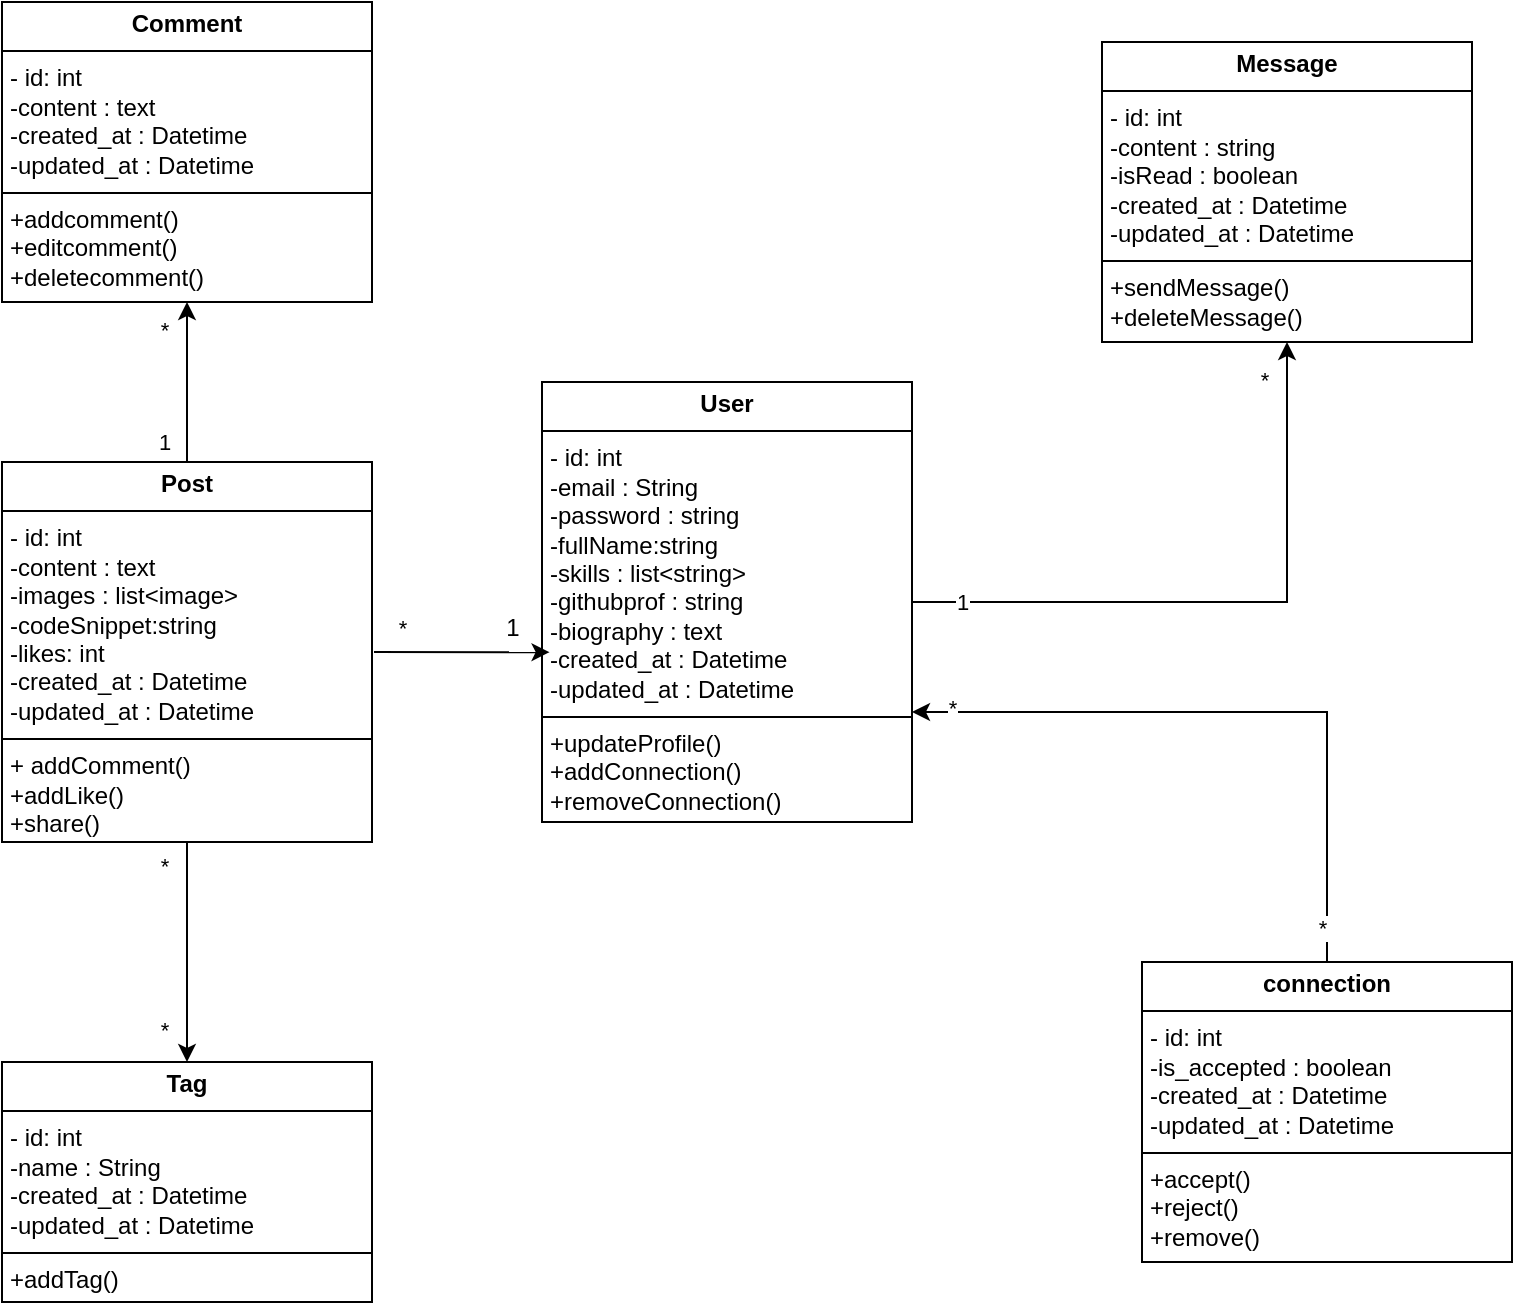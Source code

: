 <mxfile version="26.0.16">
  <diagram name="Page-1" id="zjz1VW1G4PJF0TLnM23w">
    <mxGraphModel dx="744" dy="1846" grid="1" gridSize="10" guides="1" tooltips="1" connect="1" arrows="1" fold="1" page="1" pageScale="1" pageWidth="850" pageHeight="1100" math="0" shadow="0">
      <root>
        <mxCell id="0" />
        <mxCell id="1" parent="0" />
        <mxCell id="TDN5ABYLrMyg_Qco41y6-17" style="edgeStyle=orthogonalEdgeStyle;rounded=0;orthogonalLoop=1;jettySize=auto;html=1;exitX=1;exitY=0.5;exitDx=0;exitDy=0;entryX=0.5;entryY=1;entryDx=0;entryDy=0;" edge="1" parent="1" source="TDN5ABYLrMyg_Qco41y6-1" target="TDN5ABYLrMyg_Qco41y6-6">
          <mxGeometry relative="1" as="geometry" />
        </mxCell>
        <mxCell id="TDN5ABYLrMyg_Qco41y6-25" value="1" style="edgeLabel;html=1;align=center;verticalAlign=middle;resizable=0;points=[];" vertex="1" connectable="0" parent="TDN5ABYLrMyg_Qco41y6-17">
          <mxGeometry x="-0.844" relative="1" as="geometry">
            <mxPoint as="offset" />
          </mxGeometry>
        </mxCell>
        <mxCell id="TDN5ABYLrMyg_Qco41y6-26" value="*" style="edgeLabel;html=1;align=center;verticalAlign=middle;resizable=0;points=[];" vertex="1" connectable="0" parent="TDN5ABYLrMyg_Qco41y6-17">
          <mxGeometry x="0.884" y="2" relative="1" as="geometry">
            <mxPoint x="-10" as="offset" />
          </mxGeometry>
        </mxCell>
        <mxCell id="TDN5ABYLrMyg_Qco41y6-1" value="&lt;p style=&quot;margin:0px;margin-top:4px;text-align:center;&quot;&gt;&lt;b&gt;User&lt;/b&gt;&lt;/p&gt;&lt;hr size=&quot;1&quot; style=&quot;border-style:solid;&quot;&gt;&lt;p style=&quot;margin:0px;margin-left:4px;&quot;&gt;- id: int&lt;/p&gt;&lt;p style=&quot;margin:0px;margin-left:4px;&quot;&gt;-email : String&lt;/p&gt;&lt;p style=&quot;margin:0px;margin-left:4px;&quot;&gt;-password : string&lt;/p&gt;&lt;p style=&quot;margin:0px;margin-left:4px;&quot;&gt;-fullName:string&lt;/p&gt;&lt;p style=&quot;margin:0px;margin-left:4px;&quot;&gt;-skills : list&amp;lt;string&amp;gt;&lt;/p&gt;&lt;p style=&quot;margin:0px;margin-left:4px;&quot;&gt;-githubprof : string&lt;/p&gt;&lt;p style=&quot;margin:0px;margin-left:4px;&quot;&gt;-biography : text&lt;/p&gt;&lt;p style=&quot;margin:0px;margin-left:4px;&quot;&gt;-created_at : Datetime&lt;/p&gt;&lt;p style=&quot;margin:0px;margin-left:4px;&quot;&gt;-updated_at : Datetime&lt;/p&gt;&lt;hr size=&quot;1&quot; style=&quot;border-style:solid;&quot;&gt;&lt;p style=&quot;margin:0px;margin-left:4px;&quot;&gt;&lt;span style=&quot;background-color: transparent; color: light-dark(rgb(0, 0, 0), rgb(255, 255, 255));&quot;&gt;+updateProfile()&lt;/span&gt;&lt;/p&gt;&lt;p style=&quot;margin:0px;margin-left:4px;&quot;&gt;+addConnection()&lt;/p&gt;&lt;p style=&quot;margin:0px;margin-left:4px;&quot;&gt;+removeConnection()&lt;/p&gt;" style="verticalAlign=top;align=left;overflow=fill;html=1;whiteSpace=wrap;" vertex="1" parent="1">
          <mxGeometry x="270" y="140" width="185" height="220" as="geometry" />
        </mxCell>
        <mxCell id="TDN5ABYLrMyg_Qco41y6-8" style="edgeStyle=orthogonalEdgeStyle;rounded=0;orthogonalLoop=1;jettySize=auto;html=1;exitX=0.5;exitY=0;exitDx=0;exitDy=0;entryX=0.5;entryY=1;entryDx=0;entryDy=0;" edge="1" parent="1" source="TDN5ABYLrMyg_Qco41y6-2" target="TDN5ABYLrMyg_Qco41y6-7">
          <mxGeometry relative="1" as="geometry" />
        </mxCell>
        <mxCell id="TDN5ABYLrMyg_Qco41y6-9" value="1" style="edgeLabel;html=1;align=center;verticalAlign=middle;resizable=0;points=[];" vertex="1" connectable="0" parent="TDN5ABYLrMyg_Qco41y6-8">
          <mxGeometry x="-0.732" y="-1" relative="1" as="geometry">
            <mxPoint x="-13" as="offset" />
          </mxGeometry>
        </mxCell>
        <mxCell id="TDN5ABYLrMyg_Qco41y6-10" value="*" style="edgeLabel;html=1;align=center;verticalAlign=middle;resizable=0;points=[];" vertex="1" connectable="0" parent="TDN5ABYLrMyg_Qco41y6-8">
          <mxGeometry x="0.661" y="1" relative="1" as="geometry">
            <mxPoint x="-11" as="offset" />
          </mxGeometry>
        </mxCell>
        <mxCell id="TDN5ABYLrMyg_Qco41y6-13" style="edgeStyle=orthogonalEdgeStyle;rounded=0;orthogonalLoop=1;jettySize=auto;html=1;exitX=0.5;exitY=1;exitDx=0;exitDy=0;" edge="1" parent="1" source="TDN5ABYLrMyg_Qco41y6-2" target="TDN5ABYLrMyg_Qco41y6-3">
          <mxGeometry relative="1" as="geometry" />
        </mxCell>
        <mxCell id="TDN5ABYLrMyg_Qco41y6-20" value="*" style="edgeLabel;html=1;align=center;verticalAlign=middle;resizable=0;points=[];" vertex="1" connectable="0" parent="TDN5ABYLrMyg_Qco41y6-13">
          <mxGeometry x="0.711" relative="1" as="geometry">
            <mxPoint x="-12" as="offset" />
          </mxGeometry>
        </mxCell>
        <mxCell id="TDN5ABYLrMyg_Qco41y6-21" value="*" style="edgeLabel;html=1;align=center;verticalAlign=middle;resizable=0;points=[];" vertex="1" connectable="0" parent="TDN5ABYLrMyg_Qco41y6-13">
          <mxGeometry x="-0.786" relative="1" as="geometry">
            <mxPoint x="-12" as="offset" />
          </mxGeometry>
        </mxCell>
        <mxCell id="TDN5ABYLrMyg_Qco41y6-2" value="&lt;p style=&quot;margin:0px;margin-top:4px;text-align:center;&quot;&gt;&lt;b&gt;Post&lt;/b&gt;&lt;/p&gt;&lt;hr size=&quot;1&quot; style=&quot;border-style:solid;&quot;&gt;&lt;p style=&quot;margin:0px;margin-left:4px;&quot;&gt;- id: int&lt;/p&gt;&lt;p style=&quot;margin:0px;margin-left:4px;&quot;&gt;-content : text&lt;/p&gt;&lt;p style=&quot;margin:0px;margin-left:4px;&quot;&gt;-images : list&amp;lt;image&amp;gt;&lt;/p&gt;&lt;p style=&quot;margin:0px;margin-left:4px;&quot;&gt;-codeSnippet:string&lt;/p&gt;&lt;p style=&quot;margin:0px;margin-left:4px;&quot;&gt;-likes: int&lt;/p&gt;&lt;p style=&quot;margin:0px;margin-left:4px;&quot;&gt;-created_at : Datetime&lt;/p&gt;&lt;p style=&quot;margin:0px;margin-left:4px;&quot;&gt;-updated_at : Datetime&lt;/p&gt;&lt;hr size=&quot;1&quot; style=&quot;border-style:solid;&quot;&gt;&lt;p style=&quot;margin:0px;margin-left:4px;&quot;&gt;+ addComment()&lt;/p&gt;&lt;p style=&quot;margin:0px;margin-left:4px;&quot;&gt;+addLike()&lt;/p&gt;&lt;p style=&quot;margin:0px;margin-left:4px;&quot;&gt;+share()&lt;/p&gt;&lt;p style=&quot;margin:0px;margin-left:4px;&quot;&gt;+delete()&lt;/p&gt;" style="verticalAlign=top;align=left;overflow=fill;html=1;whiteSpace=wrap;" vertex="1" parent="1">
          <mxGeometry y="180" width="185" height="190" as="geometry" />
        </mxCell>
        <mxCell id="TDN5ABYLrMyg_Qco41y6-3" value="&lt;p style=&quot;margin:0px;margin-top:4px;text-align:center;&quot;&gt;&lt;b&gt;Tag&lt;/b&gt;&lt;/p&gt;&lt;hr size=&quot;1&quot; style=&quot;border-style:solid;&quot;&gt;&lt;p style=&quot;margin:0px;margin-left:4px;&quot;&gt;- id: int&lt;/p&gt;&lt;p style=&quot;margin:0px;margin-left:4px;&quot;&gt;-name : String&lt;/p&gt;&lt;p style=&quot;margin:0px;margin-left:4px;&quot;&gt;-created_at : Datetime&lt;/p&gt;&lt;p style=&quot;margin:0px;margin-left:4px;&quot;&gt;-updated_at : Datetime&lt;/p&gt;&lt;hr size=&quot;1&quot; style=&quot;border-style:solid;&quot;&gt;&lt;p style=&quot;margin:0px;margin-left:4px;&quot;&gt;&lt;span style=&quot;background-color: transparent; color: light-dark(rgb(0, 0, 0), rgb(255, 255, 255));&quot;&gt;+addTag()&lt;/span&gt;&lt;/p&gt;&lt;p style=&quot;margin:0px;margin-left:4px;&quot;&gt;&lt;br&gt;&lt;/p&gt;" style="verticalAlign=top;align=left;overflow=fill;html=1;whiteSpace=wrap;" vertex="1" parent="1">
          <mxGeometry y="480" width="185" height="120" as="geometry" />
        </mxCell>
        <mxCell id="TDN5ABYLrMyg_Qco41y6-16" style="edgeStyle=orthogonalEdgeStyle;rounded=0;orthogonalLoop=1;jettySize=auto;html=1;exitX=0.5;exitY=0;exitDx=0;exitDy=0;entryX=1;entryY=0.75;entryDx=0;entryDy=0;" edge="1" parent="1" source="TDN5ABYLrMyg_Qco41y6-5" target="TDN5ABYLrMyg_Qco41y6-1">
          <mxGeometry relative="1" as="geometry" />
        </mxCell>
        <mxCell id="TDN5ABYLrMyg_Qco41y6-23" value="*" style="edgeLabel;html=1;align=center;verticalAlign=middle;resizable=0;points=[];" vertex="1" connectable="0" parent="TDN5ABYLrMyg_Qco41y6-16">
          <mxGeometry x="-0.894" y="3" relative="1" as="geometry">
            <mxPoint as="offset" />
          </mxGeometry>
        </mxCell>
        <mxCell id="TDN5ABYLrMyg_Qco41y6-24" value="*" style="edgeLabel;html=1;align=center;verticalAlign=middle;resizable=0;points=[];" vertex="1" connectable="0" parent="TDN5ABYLrMyg_Qco41y6-16">
          <mxGeometry x="0.88" y="-2" relative="1" as="geometry">
            <mxPoint as="offset" />
          </mxGeometry>
        </mxCell>
        <mxCell id="TDN5ABYLrMyg_Qco41y6-5" value="&lt;p style=&quot;margin:0px;margin-top:4px;text-align:center;&quot;&gt;&lt;b&gt;connection&lt;/b&gt;&lt;/p&gt;&lt;hr size=&quot;1&quot; style=&quot;border-style:solid;&quot;&gt;&lt;p style=&quot;margin:0px;margin-left:4px;&quot;&gt;- id: int&lt;/p&gt;&lt;p style=&quot;margin:0px;margin-left:4px;&quot;&gt;-is_accepted : boolean&lt;/p&gt;&lt;p style=&quot;margin:0px;margin-left:4px;&quot;&gt;-created_at : Datetime&lt;/p&gt;&lt;p style=&quot;margin:0px;margin-left:4px;&quot;&gt;-updated_at : Datetime&lt;/p&gt;&lt;hr size=&quot;1&quot; style=&quot;border-style:solid;&quot;&gt;&lt;p style=&quot;margin:0px;margin-left:4px;&quot;&gt;&lt;span style=&quot;background-color: transparent; color: light-dark(rgb(0, 0, 0), rgb(255, 255, 255));&quot;&gt;+accept()&lt;/span&gt;&lt;/p&gt;&lt;p style=&quot;margin:0px;margin-left:4px;&quot;&gt;&lt;span style=&quot;background-color: transparent; color: light-dark(rgb(0, 0, 0), rgb(255, 255, 255));&quot;&gt;+reject()&lt;/span&gt;&lt;/p&gt;&lt;p style=&quot;margin:0px;margin-left:4px;&quot;&gt;&lt;span style=&quot;background-color: transparent; color: light-dark(rgb(0, 0, 0), rgb(255, 255, 255));&quot;&gt;+remove()&lt;/span&gt;&lt;/p&gt;&lt;p style=&quot;margin:0px;margin-left:4px;&quot;&gt;&lt;br&gt;&lt;/p&gt;" style="verticalAlign=top;align=left;overflow=fill;html=1;whiteSpace=wrap;" vertex="1" parent="1">
          <mxGeometry x="570" y="430" width="185" height="150" as="geometry" />
        </mxCell>
        <mxCell id="TDN5ABYLrMyg_Qco41y6-6" value="&lt;p style=&quot;margin:0px;margin-top:4px;text-align:center;&quot;&gt;&lt;b&gt;Message&lt;/b&gt;&lt;/p&gt;&lt;hr size=&quot;1&quot; style=&quot;border-style:solid;&quot;&gt;&lt;p style=&quot;margin:0px;margin-left:4px;&quot;&gt;- id: int&lt;/p&gt;&lt;p style=&quot;margin:0px;margin-left:4px;&quot;&gt;-content : string&lt;/p&gt;&lt;p style=&quot;margin:0px;margin-left:4px;&quot;&gt;-isRead : boolean&lt;/p&gt;&lt;p style=&quot;margin:0px;margin-left:4px;&quot;&gt;-created_at : Datetime&lt;/p&gt;&lt;p style=&quot;margin:0px;margin-left:4px;&quot;&gt;-updated_at : Datetime&lt;/p&gt;&lt;hr size=&quot;1&quot; style=&quot;border-style:solid;&quot;&gt;&lt;p style=&quot;margin:0px;margin-left:4px;&quot;&gt;&lt;span style=&quot;background-color: transparent; color: light-dark(rgb(0, 0, 0), rgb(255, 255, 255));&quot;&gt;+sendMessage()&lt;/span&gt;&lt;/p&gt;&lt;p style=&quot;margin:0px;margin-left:4px;&quot;&gt;&lt;span style=&quot;background-color: transparent; color: light-dark(rgb(0, 0, 0), rgb(255, 255, 255));&quot;&gt;+deleteMessage()&lt;/span&gt;&lt;/p&gt;&lt;p style=&quot;margin:0px;margin-left:4px;&quot;&gt;&lt;br&gt;&lt;/p&gt;" style="verticalAlign=top;align=left;overflow=fill;html=1;whiteSpace=wrap;" vertex="1" parent="1">
          <mxGeometry x="550" y="-30" width="185" height="150" as="geometry" />
        </mxCell>
        <mxCell id="TDN5ABYLrMyg_Qco41y6-7" value="&lt;p style=&quot;margin:0px;margin-top:4px;text-align:center;&quot;&gt;&lt;b&gt;Comment&lt;/b&gt;&lt;/p&gt;&lt;hr size=&quot;1&quot; style=&quot;border-style:solid;&quot;&gt;&lt;p style=&quot;margin:0px;margin-left:4px;&quot;&gt;- id: int&lt;/p&gt;&lt;p style=&quot;margin:0px;margin-left:4px;&quot;&gt;-content : text&lt;/p&gt;&lt;p style=&quot;margin:0px;margin-left:4px;&quot;&gt;-created_at : Datetime&lt;/p&gt;&lt;p style=&quot;margin:0px;margin-left:4px;&quot;&gt;-updated_at : Datetime&lt;/p&gt;&lt;hr size=&quot;1&quot; style=&quot;border-style:solid;&quot;&gt;&lt;p style=&quot;margin:0px;margin-left:4px;&quot;&gt;&lt;span style=&quot;background-color: transparent; color: light-dark(rgb(0, 0, 0), rgb(255, 255, 255));&quot;&gt;+addcomment()&lt;/span&gt;&lt;/p&gt;&lt;p style=&quot;margin:0px;margin-left:4px;&quot;&gt;&lt;span style=&quot;background-color: transparent; color: light-dark(rgb(0, 0, 0), rgb(255, 255, 255));&quot;&gt;+editcomment()&lt;/span&gt;&lt;/p&gt;&lt;p style=&quot;margin:0px;margin-left:4px;&quot;&gt;&lt;span style=&quot;background-color: transparent; color: light-dark(rgb(0, 0, 0), rgb(255, 255, 255));&quot;&gt;+deletecomment()&lt;/span&gt;&lt;/p&gt;&lt;p style=&quot;margin:0px;margin-left:4px;&quot;&gt;&lt;br&gt;&lt;/p&gt;" style="verticalAlign=top;align=left;overflow=fill;html=1;whiteSpace=wrap;" vertex="1" parent="1">
          <mxGeometry y="-50" width="185" height="150" as="geometry" />
        </mxCell>
        <mxCell id="TDN5ABYLrMyg_Qco41y6-11" style="edgeStyle=orthogonalEdgeStyle;rounded=0;orthogonalLoop=1;jettySize=auto;html=1;entryX=0.015;entryY=0.614;entryDx=0;entryDy=0;entryPerimeter=0;" edge="1" parent="1">
          <mxGeometry relative="1" as="geometry">
            <mxPoint x="186" y="275.059" as="sourcePoint" />
            <mxPoint x="273.775" y="275.08" as="targetPoint" />
          </mxGeometry>
        </mxCell>
        <mxCell id="TDN5ABYLrMyg_Qco41y6-19" value="*" style="edgeLabel;html=1;align=center;verticalAlign=middle;resizable=0;points=[];" vertex="1" connectable="0" parent="TDN5ABYLrMyg_Qco41y6-11">
          <mxGeometry x="-0.688" y="10" relative="1" as="geometry">
            <mxPoint y="-2" as="offset" />
          </mxGeometry>
        </mxCell>
        <mxCell id="TDN5ABYLrMyg_Qco41y6-18" value="1" style="text;html=1;align=center;verticalAlign=middle;resizable=0;points=[];autosize=1;strokeColor=none;fillColor=none;" vertex="1" parent="1">
          <mxGeometry x="240" y="248" width="30" height="30" as="geometry" />
        </mxCell>
      </root>
    </mxGraphModel>
  </diagram>
</mxfile>

